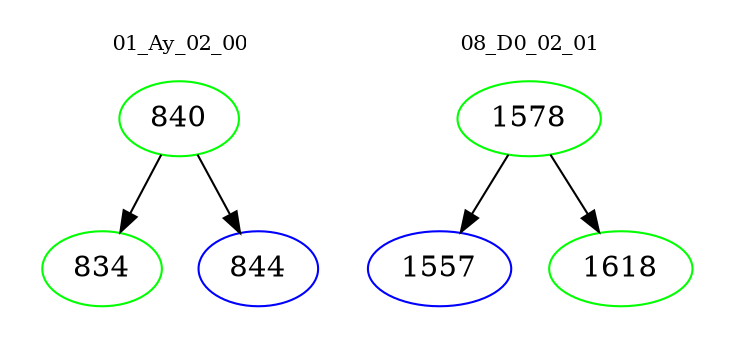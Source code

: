 digraph{
subgraph cluster_0 {
color = white
label = "01_Ay_02_00";
fontsize=10;
T0_840 [label="840", color="green"]
T0_840 -> T0_834 [color="black"]
T0_834 [label="834", color="green"]
T0_840 -> T0_844 [color="black"]
T0_844 [label="844", color="blue"]
}
subgraph cluster_1 {
color = white
label = "08_D0_02_01";
fontsize=10;
T1_1578 [label="1578", color="green"]
T1_1578 -> T1_1557 [color="black"]
T1_1557 [label="1557", color="blue"]
T1_1578 -> T1_1618 [color="black"]
T1_1618 [label="1618", color="green"]
}
}
